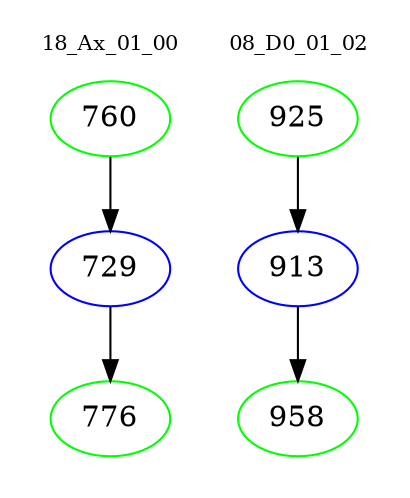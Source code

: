 digraph{
subgraph cluster_0 {
color = white
label = "18_Ax_01_00";
fontsize=10;
T0_760 [label="760", color="green"]
T0_760 -> T0_729 [color="black"]
T0_729 [label="729", color="blue"]
T0_729 -> T0_776 [color="black"]
T0_776 [label="776", color="green"]
}
subgraph cluster_1 {
color = white
label = "08_D0_01_02";
fontsize=10;
T1_925 [label="925", color="green"]
T1_925 -> T1_913 [color="black"]
T1_913 [label="913", color="blue"]
T1_913 -> T1_958 [color="black"]
T1_958 [label="958", color="green"]
}
}
